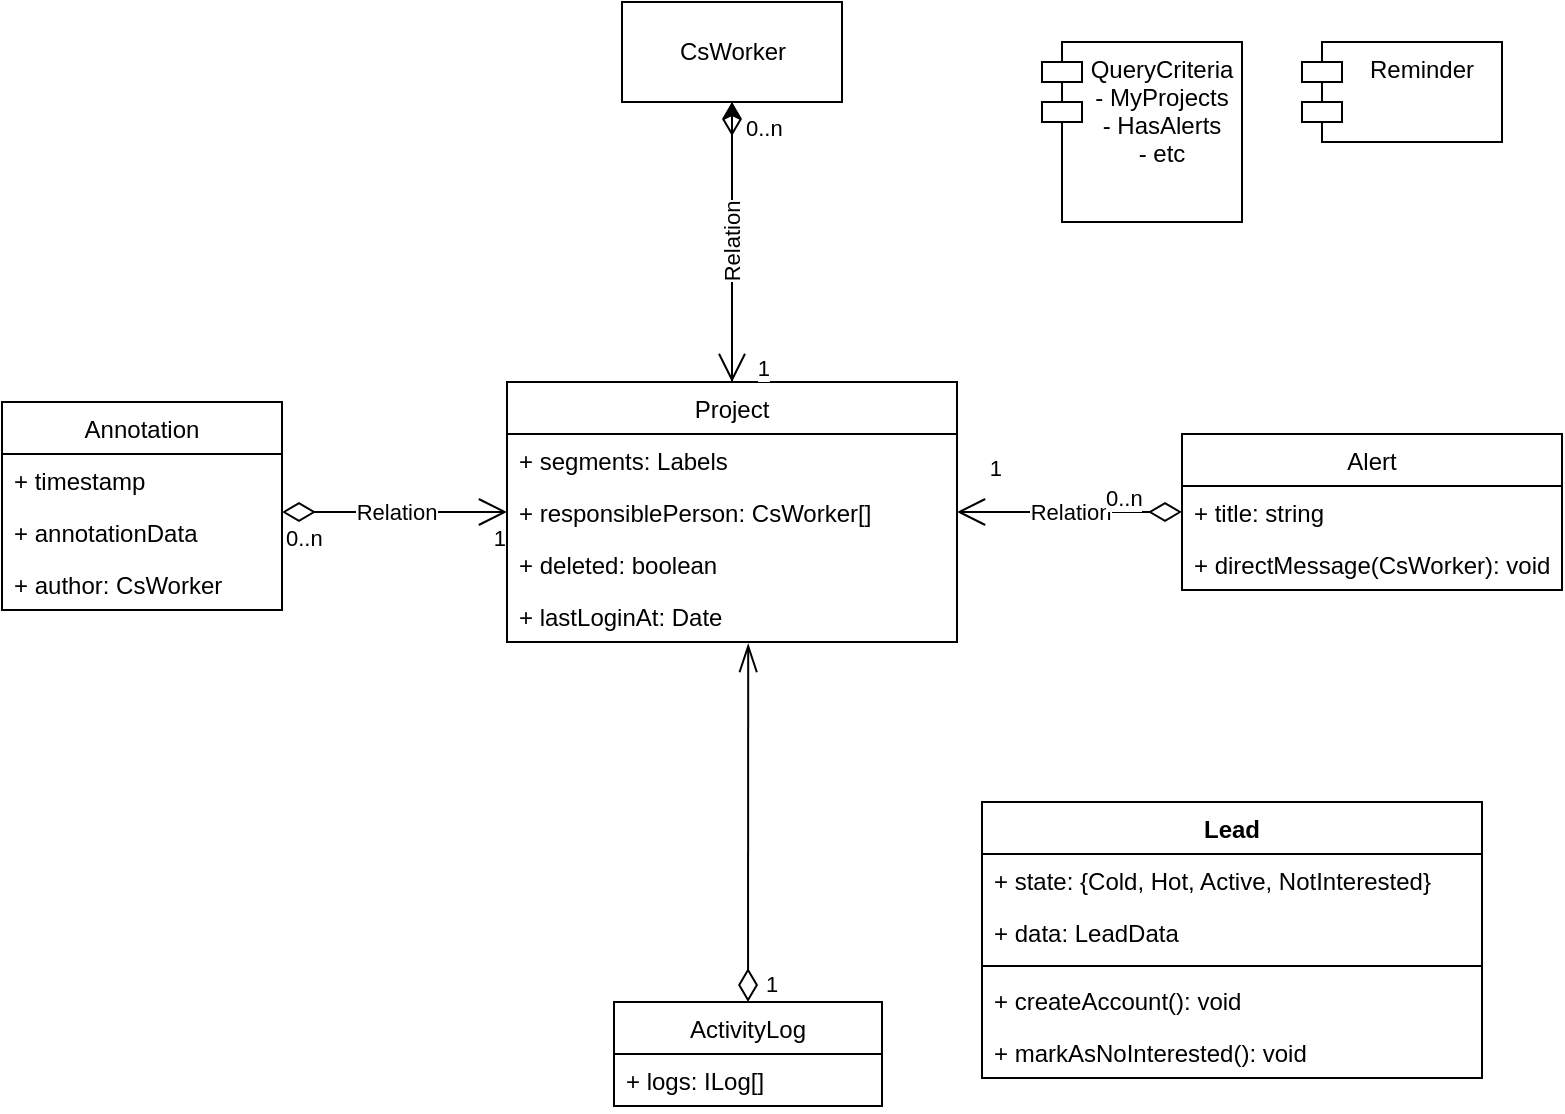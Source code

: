 <mxfile version="13.5.5" type="github">
  <diagram id="C5RBs43oDa-KdzZeNtuy" name="Page-1">
    <mxGraphModel dx="1093" dy="634" grid="1" gridSize="10" guides="1" tooltips="1" connect="1" arrows="1" fold="1" page="1" pageScale="1" pageWidth="827" pageHeight="1169" math="0" shadow="0">
      <root>
        <mxCell id="WIyWlLk6GJQsqaUBKTNV-0" />
        <mxCell id="WIyWlLk6GJQsqaUBKTNV-1" parent="WIyWlLk6GJQsqaUBKTNV-0" />
        <mxCell id="UG-tVY1gUU-r8QUvnPH0-43" value="" style="edgeStyle=orthogonalEdgeStyle;rounded=0;jumpStyle=none;orthogonalLoop=1;jettySize=auto;shadow=0;startSize=6;align=center;verticalAlign=middle;html=1;labelBorderColor=none;fontStyle=1" edge="1" parent="WIyWlLk6GJQsqaUBKTNV-1" source="UG-tVY1gUU-r8QUvnPH0-16" target="UG-tVY1gUU-r8QUvnPH0-12">
          <mxGeometry relative="1" as="geometry" />
        </mxCell>
        <mxCell id="UG-tVY1gUU-r8QUvnPH0-12" value="CsWorker" style="html=1;" vertex="1" parent="WIyWlLk6GJQsqaUBKTNV-1">
          <mxGeometry x="340" y="40" width="110" height="50" as="geometry" />
        </mxCell>
        <mxCell id="UG-tVY1gUU-r8QUvnPH0-16" value="Project" style="swimlane;fontStyle=0;childLayout=stackLayout;horizontal=1;startSize=26;fillColor=none;horizontalStack=0;resizeParent=1;resizeParentMax=0;resizeLast=0;collapsible=1;marginBottom=0;" vertex="1" parent="WIyWlLk6GJQsqaUBKTNV-1">
          <mxGeometry x="282.5" y="230" width="225" height="130" as="geometry">
            <mxRectangle x="282.5" y="370" width="50" height="40" as="alternateBounds" />
          </mxGeometry>
        </mxCell>
        <mxCell id="UG-tVY1gUU-r8QUvnPH0-17" value="+ segments: Labels&#xa;" style="text;strokeColor=none;fillColor=none;align=left;verticalAlign=top;spacingLeft=4;spacingRight=4;overflow=hidden;rotatable=0;points=[[0,0.5],[1,0.5]];portConstraint=eastwest;" vertex="1" parent="UG-tVY1gUU-r8QUvnPH0-16">
          <mxGeometry y="26" width="225" height="26" as="geometry" />
        </mxCell>
        <mxCell id="UG-tVY1gUU-r8QUvnPH0-18" value="+ responsiblePerson: CsWorker[]&#xa;" style="text;strokeColor=none;fillColor=none;align=left;verticalAlign=top;spacingLeft=4;spacingRight=4;overflow=hidden;rotatable=0;points=[[0,0.5],[1,0.5]];portConstraint=eastwest;" vertex="1" parent="UG-tVY1gUU-r8QUvnPH0-16">
          <mxGeometry y="52" width="225" height="26" as="geometry" />
        </mxCell>
        <mxCell id="UG-tVY1gUU-r8QUvnPH0-19" value="+ deleted: boolean" style="text;strokeColor=none;fillColor=none;align=left;verticalAlign=top;spacingLeft=4;spacingRight=4;overflow=hidden;rotatable=0;points=[[0,0.5],[1,0.5]];portConstraint=eastwest;" vertex="1" parent="UG-tVY1gUU-r8QUvnPH0-16">
          <mxGeometry y="78" width="225" height="26" as="geometry" />
        </mxCell>
        <mxCell id="UG-tVY1gUU-r8QUvnPH0-23" value="+ lastLoginAt: Date" style="text;strokeColor=none;fillColor=none;align=left;verticalAlign=top;spacingLeft=4;spacingRight=4;overflow=hidden;rotatable=0;points=[[0,0.5],[1,0.5]];portConstraint=eastwest;" vertex="1" parent="UG-tVY1gUU-r8QUvnPH0-16">
          <mxGeometry y="104" width="225" height="26" as="geometry" />
        </mxCell>
        <mxCell id="UG-tVY1gUU-r8QUvnPH0-34" value="1" style="endArrow=openThin;html=1;endSize=12;startArrow=diamondThin;startSize=14;startFill=0;align=left;verticalAlign=bottom;entryX=0.536;entryY=1.038;entryDx=0;entryDy=0;entryPerimeter=0;shadow=0;sketch=0;endFill=0;" edge="1" parent="WIyWlLk6GJQsqaUBKTNV-1" source="UG-tVY1gUU-r8QUvnPH0-24" target="UG-tVY1gUU-r8QUvnPH0-23">
          <mxGeometry x="-1" y="-7" relative="1" as="geometry">
            <mxPoint x="400" y="410" as="sourcePoint" />
            <mxPoint x="490" y="270" as="targetPoint" />
            <mxPoint as="offset" />
          </mxGeometry>
        </mxCell>
        <mxCell id="UG-tVY1gUU-r8QUvnPH0-40" value="Relation" style="endArrow=open;html=1;endSize=12;startArrow=diamondThin;startSize=14;startFill=0;exitX=1;exitY=0.5;exitDx=0;exitDy=0;entryX=0;entryY=0.5;entryDx=0;entryDy=0;" edge="1" parent="WIyWlLk6GJQsqaUBKTNV-1" target="UG-tVY1gUU-r8QUvnPH0-18">
          <mxGeometry relative="1" as="geometry">
            <mxPoint x="170" y="295" as="sourcePoint" />
            <mxPoint x="280" y="295" as="targetPoint" />
          </mxGeometry>
        </mxCell>
        <mxCell id="UG-tVY1gUU-r8QUvnPH0-41" value="0..n" style="edgeLabel;resizable=0;html=1;align=left;verticalAlign=top;" connectable="0" vertex="1" parent="UG-tVY1gUU-r8QUvnPH0-40">
          <mxGeometry x="-1" relative="1" as="geometry" />
        </mxCell>
        <mxCell id="UG-tVY1gUU-r8QUvnPH0-42" value="1" style="edgeLabel;resizable=0;html=1;align=right;verticalAlign=top;" connectable="0" vertex="1" parent="UG-tVY1gUU-r8QUvnPH0-40">
          <mxGeometry x="1" relative="1" as="geometry" />
        </mxCell>
        <mxCell id="UG-tVY1gUU-r8QUvnPH0-20" value="Relation" style="endArrow=open;html=1;endSize=12;startArrow=diamondThin;startSize=14;startFill=0;exitX=0.5;exitY=1;exitDx=0;exitDy=0;entryX=0.5;entryY=0;entryDx=0;entryDy=0;jumpStyle=arc;fontStyle=0;verticalAlign=middle;horizontal=0;strokeWidth=1;jumpSize=5;" edge="1" parent="WIyWlLk6GJQsqaUBKTNV-1" source="UG-tVY1gUU-r8QUvnPH0-12" target="UG-tVY1gUU-r8QUvnPH0-16">
          <mxGeometry relative="1" as="geometry">
            <mxPoint x="330" y="400" as="sourcePoint" />
            <mxPoint x="400" y="340" as="targetPoint" />
          </mxGeometry>
        </mxCell>
        <mxCell id="UG-tVY1gUU-r8QUvnPH0-21" value="0..n" style="edgeLabel;resizable=0;html=1;align=left;verticalAlign=top;" connectable="0" vertex="1" parent="UG-tVY1gUU-r8QUvnPH0-20">
          <mxGeometry x="-1" relative="1" as="geometry">
            <mxPoint x="5" as="offset" />
          </mxGeometry>
        </mxCell>
        <mxCell id="UG-tVY1gUU-r8QUvnPH0-22" value="1" style="edgeLabel;resizable=0;html=1;align=right;verticalAlign=top;" connectable="0" vertex="1" parent="UG-tVY1gUU-r8QUvnPH0-20">
          <mxGeometry x="1" relative="1" as="geometry">
            <mxPoint x="19" y="-20" as="offset" />
          </mxGeometry>
        </mxCell>
        <mxCell id="UG-tVY1gUU-r8QUvnPH0-24" value="ActivityLog" style="swimlane;fontStyle=0;childLayout=stackLayout;horizontal=1;startSize=26;fillColor=none;horizontalStack=0;resizeParent=1;resizeParentMax=0;resizeLast=0;collapsible=1;marginBottom=0;" vertex="1" parent="WIyWlLk6GJQsqaUBKTNV-1">
          <mxGeometry x="336" y="540" width="134" height="52" as="geometry" />
        </mxCell>
        <mxCell id="UG-tVY1gUU-r8QUvnPH0-25" value="+ logs: ILog[]" style="text;strokeColor=none;fillColor=none;align=left;verticalAlign=top;spacingLeft=4;spacingRight=4;overflow=hidden;rotatable=0;points=[[0,0.5],[1,0.5]];portConstraint=eastwest;" vertex="1" parent="UG-tVY1gUU-r8QUvnPH0-24">
          <mxGeometry y="26" width="134" height="26" as="geometry" />
        </mxCell>
        <mxCell id="UG-tVY1gUU-r8QUvnPH0-48" value="Relation" style="endArrow=open;html=1;endSize=12;startArrow=diamondThin;startSize=14;startFill=0;shadow=0;strokeWidth=1;align=center;entryX=1;entryY=0.5;entryDx=0;entryDy=0;exitX=0;exitY=0.5;exitDx=0;exitDy=0;" edge="1" parent="WIyWlLk6GJQsqaUBKTNV-1" source="UG-tVY1gUU-r8QUvnPH0-45" target="UG-tVY1gUU-r8QUvnPH0-18">
          <mxGeometry relative="1" as="geometry">
            <mxPoint x="570" y="200" as="sourcePoint" />
            <mxPoint x="610" y="110" as="targetPoint" />
          </mxGeometry>
        </mxCell>
        <mxCell id="UG-tVY1gUU-r8QUvnPH0-49" value="0..n" style="edgeLabel;resizable=0;html=1;align=left;verticalAlign=top;" connectable="0" vertex="1" parent="UG-tVY1gUU-r8QUvnPH0-48">
          <mxGeometry x="-1" relative="1" as="geometry">
            <mxPoint x="-40" y="-20" as="offset" />
          </mxGeometry>
        </mxCell>
        <mxCell id="UG-tVY1gUU-r8QUvnPH0-50" value="1" style="edgeLabel;resizable=0;html=1;align=right;verticalAlign=top;" connectable="0" vertex="1" parent="UG-tVY1gUU-r8QUvnPH0-48">
          <mxGeometry x="1" relative="1" as="geometry">
            <mxPoint x="22.57" y="-35" as="offset" />
          </mxGeometry>
        </mxCell>
        <mxCell id="UG-tVY1gUU-r8QUvnPH0-53" value="Lead" style="swimlane;fontStyle=1;align=center;verticalAlign=top;childLayout=stackLayout;horizontal=1;startSize=26;horizontalStack=0;resizeParent=1;resizeParentMax=0;resizeLast=0;collapsible=1;marginBottom=0;" vertex="1" parent="WIyWlLk6GJQsqaUBKTNV-1">
          <mxGeometry x="520" y="440" width="250" height="138" as="geometry" />
        </mxCell>
        <mxCell id="UG-tVY1gUU-r8QUvnPH0-54" value="+ state: {Cold, Hot, Active, NotInterested}" style="text;strokeColor=none;fillColor=none;align=left;verticalAlign=top;spacingLeft=4;spacingRight=4;overflow=hidden;rotatable=0;points=[[0,0.5],[1,0.5]];portConstraint=eastwest;" vertex="1" parent="UG-tVY1gUU-r8QUvnPH0-53">
          <mxGeometry y="26" width="250" height="26" as="geometry" />
        </mxCell>
        <mxCell id="UG-tVY1gUU-r8QUvnPH0-57" value="+ data: LeadData" style="text;strokeColor=none;fillColor=none;align=left;verticalAlign=top;spacingLeft=4;spacingRight=4;overflow=hidden;rotatable=0;points=[[0,0.5],[1,0.5]];portConstraint=eastwest;" vertex="1" parent="UG-tVY1gUU-r8QUvnPH0-53">
          <mxGeometry y="52" width="250" height="26" as="geometry" />
        </mxCell>
        <mxCell id="UG-tVY1gUU-r8QUvnPH0-55" value="" style="line;strokeWidth=1;fillColor=none;align=left;verticalAlign=middle;spacingTop=-1;spacingLeft=3;spacingRight=3;rotatable=0;labelPosition=right;points=[];portConstraint=eastwest;" vertex="1" parent="UG-tVY1gUU-r8QUvnPH0-53">
          <mxGeometry y="78" width="250" height="8" as="geometry" />
        </mxCell>
        <mxCell id="UG-tVY1gUU-r8QUvnPH0-56" value="+ createAccount(): void" style="text;strokeColor=none;fillColor=none;align=left;verticalAlign=top;spacingLeft=4;spacingRight=4;overflow=hidden;rotatable=0;points=[[0,0.5],[1,0.5]];portConstraint=eastwest;" vertex="1" parent="UG-tVY1gUU-r8QUvnPH0-53">
          <mxGeometry y="86" width="250" height="26" as="geometry" />
        </mxCell>
        <mxCell id="UG-tVY1gUU-r8QUvnPH0-58" value="+ markAsNoInterested(): void" style="text;strokeColor=none;fillColor=none;align=left;verticalAlign=top;spacingLeft=4;spacingRight=4;overflow=hidden;rotatable=0;points=[[0,0.5],[1,0.5]];portConstraint=eastwest;" vertex="1" parent="UG-tVY1gUU-r8QUvnPH0-53">
          <mxGeometry y="112" width="250" height="26" as="geometry" />
        </mxCell>
        <mxCell id="UG-tVY1gUU-r8QUvnPH0-44" value="Alert" style="swimlane;fontStyle=0;childLayout=stackLayout;horizontal=1;startSize=26;fillColor=none;horizontalStack=0;resizeParent=1;resizeParentMax=0;resizeLast=0;collapsible=1;marginBottom=0;" vertex="1" parent="WIyWlLk6GJQsqaUBKTNV-1">
          <mxGeometry x="620" y="256" width="190" height="78" as="geometry" />
        </mxCell>
        <mxCell id="UG-tVY1gUU-r8QUvnPH0-45" value="+ title: string" style="text;strokeColor=none;fillColor=none;align=left;verticalAlign=top;spacingLeft=4;spacingRight=4;overflow=hidden;rotatable=0;points=[[0,0.5],[1,0.5]];portConstraint=eastwest;" vertex="1" parent="UG-tVY1gUU-r8QUvnPH0-44">
          <mxGeometry y="26" width="190" height="26" as="geometry" />
        </mxCell>
        <mxCell id="UG-tVY1gUU-r8QUvnPH0-51" value="+ directMessage(CsWorker): void" style="text;strokeColor=none;fillColor=none;align=left;verticalAlign=top;spacingLeft=4;spacingRight=4;overflow=hidden;rotatable=0;points=[[0,0.5],[1,0.5]];portConstraint=eastwest;" vertex="1" parent="UG-tVY1gUU-r8QUvnPH0-44">
          <mxGeometry y="52" width="190" height="26" as="geometry" />
        </mxCell>
        <mxCell id="UG-tVY1gUU-r8QUvnPH0-61" value="Annotation" style="swimlane;fontStyle=0;childLayout=stackLayout;horizontal=1;startSize=26;fillColor=none;horizontalStack=0;resizeParent=1;resizeParentMax=0;resizeLast=0;collapsible=1;marginBottom=0;" vertex="1" parent="WIyWlLk6GJQsqaUBKTNV-1">
          <mxGeometry x="30" y="240" width="140" height="104" as="geometry" />
        </mxCell>
        <mxCell id="UG-tVY1gUU-r8QUvnPH0-62" value="+ timestamp" style="text;strokeColor=none;fillColor=none;align=left;verticalAlign=top;spacingLeft=4;spacingRight=4;overflow=hidden;rotatable=0;points=[[0,0.5],[1,0.5]];portConstraint=eastwest;" vertex="1" parent="UG-tVY1gUU-r8QUvnPH0-61">
          <mxGeometry y="26" width="140" height="26" as="geometry" />
        </mxCell>
        <mxCell id="UG-tVY1gUU-r8QUvnPH0-63" value="+ annotationData" style="text;strokeColor=none;fillColor=none;align=left;verticalAlign=top;spacingLeft=4;spacingRight=4;overflow=hidden;rotatable=0;points=[[0,0.5],[1,0.5]];portConstraint=eastwest;" vertex="1" parent="UG-tVY1gUU-r8QUvnPH0-61">
          <mxGeometry y="52" width="140" height="26" as="geometry" />
        </mxCell>
        <mxCell id="UG-tVY1gUU-r8QUvnPH0-64" value="+ author: CsWorker" style="text;strokeColor=none;fillColor=none;align=left;verticalAlign=top;spacingLeft=4;spacingRight=4;overflow=hidden;rotatable=0;points=[[0,0.5],[1,0.5]];portConstraint=eastwest;" vertex="1" parent="UG-tVY1gUU-r8QUvnPH0-61">
          <mxGeometry y="78" width="140" height="26" as="geometry" />
        </mxCell>
        <mxCell id="UG-tVY1gUU-r8QUvnPH0-65" value="Reminder" style="shape=module;align=left;spacingLeft=20;align=center;verticalAlign=top;" vertex="1" parent="WIyWlLk6GJQsqaUBKTNV-1">
          <mxGeometry x="680" y="60" width="100" height="50" as="geometry" />
        </mxCell>
        <mxCell id="UG-tVY1gUU-r8QUvnPH0-66" value="QueryCriteria&#xa;- MyProjects&#xa;- HasAlerts&#xa;- etc" style="shape=module;align=left;spacingLeft=20;align=center;verticalAlign=top;" vertex="1" parent="WIyWlLk6GJQsqaUBKTNV-1">
          <mxGeometry x="550" y="60" width="100" height="90" as="geometry" />
        </mxCell>
      </root>
    </mxGraphModel>
  </diagram>
</mxfile>
